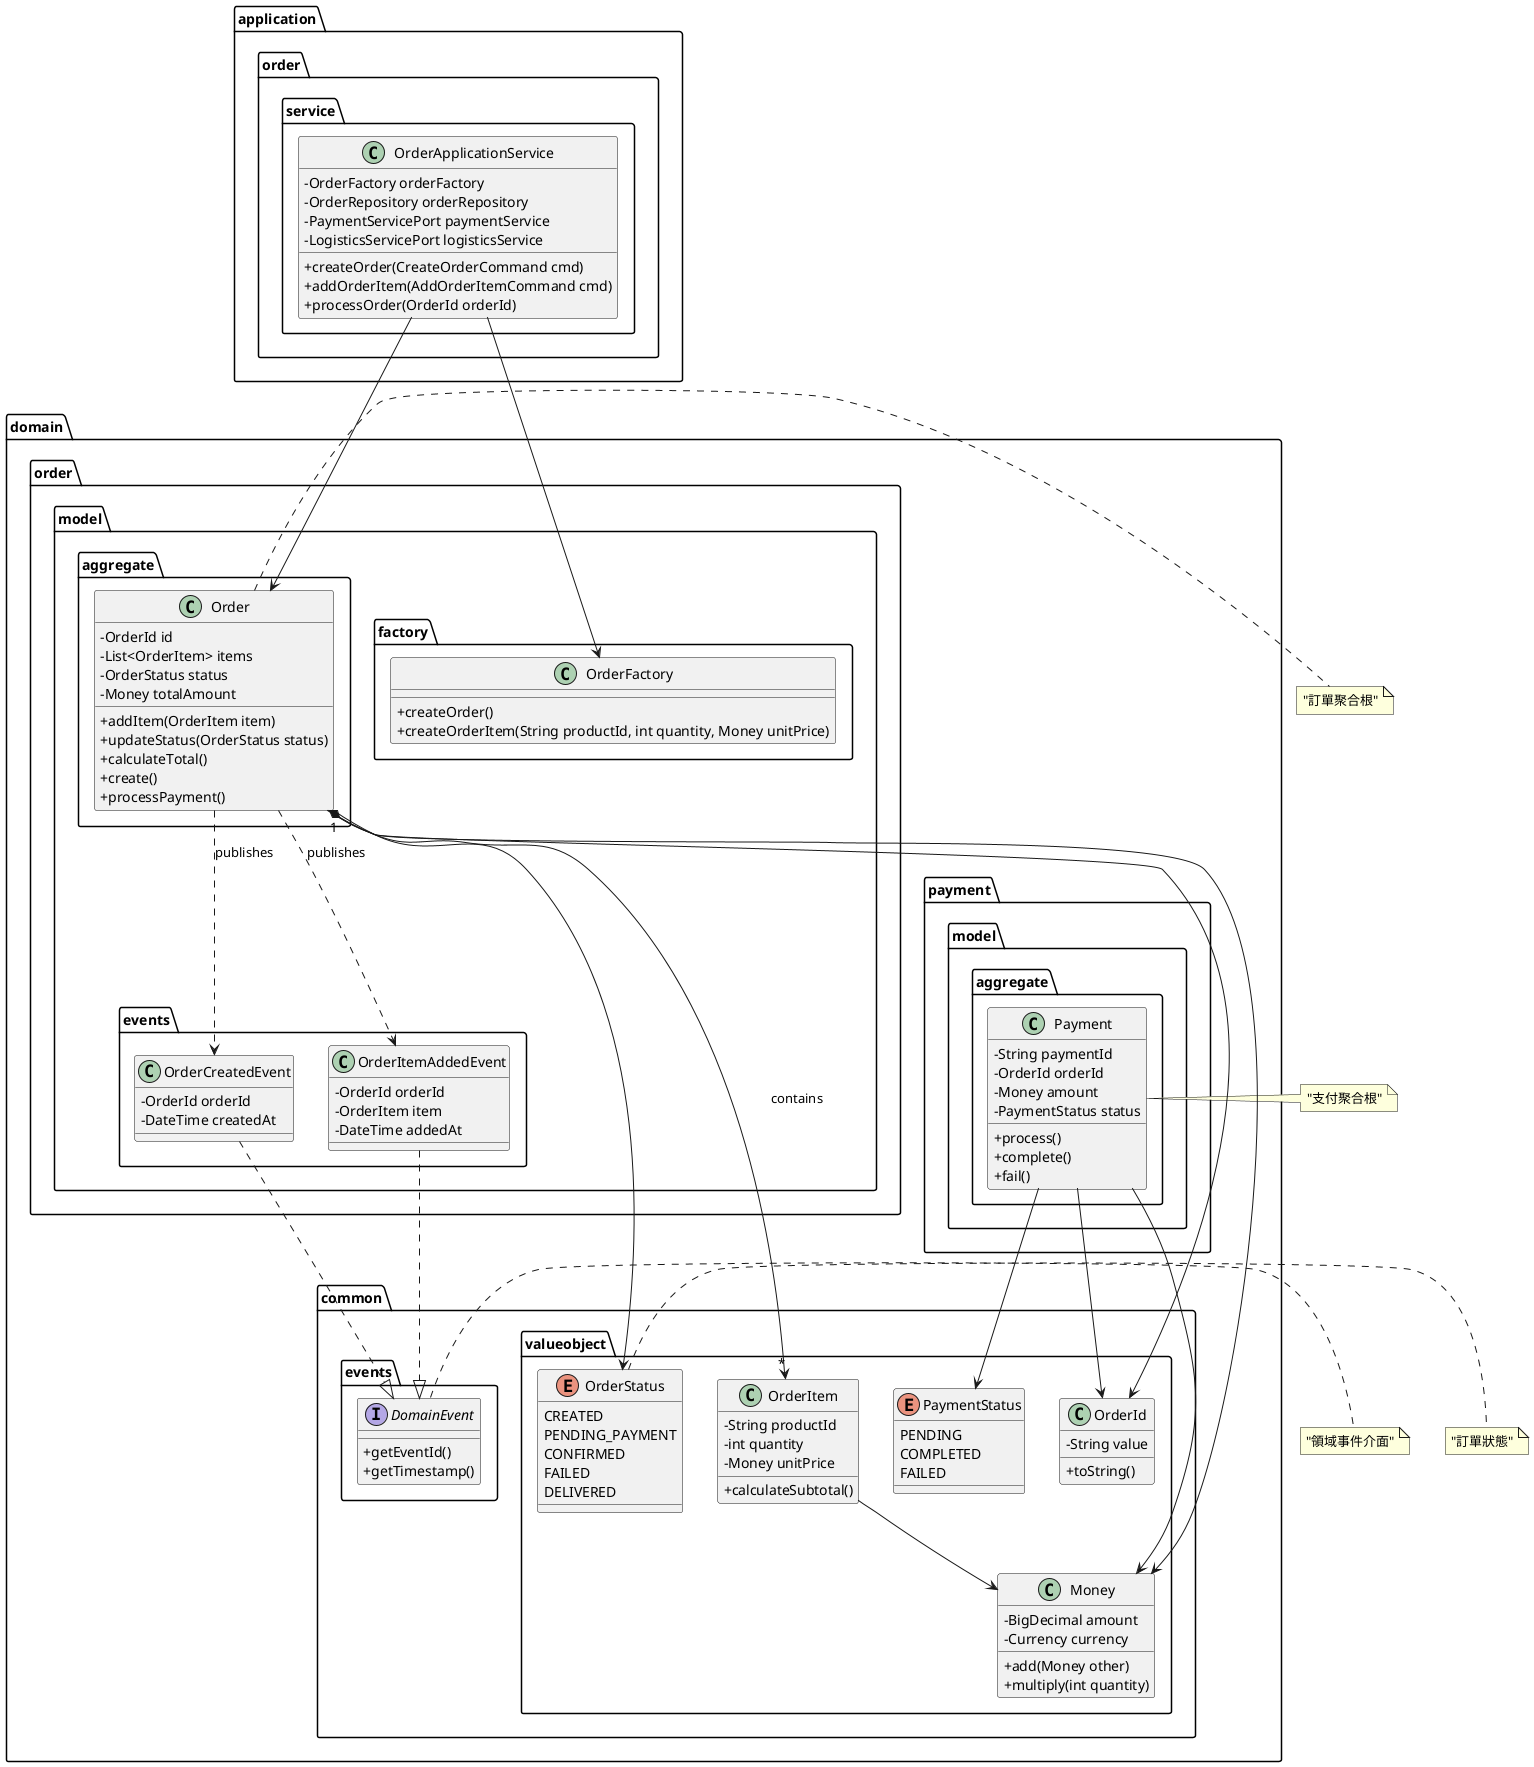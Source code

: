 @startuml 訂單系統類別圖
skinparam classAttributeIconSize 0

package "domain.order.model.aggregate" {
  class Order {
    -OrderId id
    -List<OrderItem> items
    -OrderStatus status
    -Money totalAmount
    +addItem(OrderItem item)
    +updateStatus(OrderStatus status)
    +calculateTotal()
    +create()
    +processPayment()
  }
}

package "domain.common.valueobject" {
  class OrderItem {
    -String productId
    -int quantity
    -Money unitPrice
    +calculateSubtotal()
  }

  class Money {
    -BigDecimal amount
    -Currency currency
    +add(Money other)
    +multiply(int quantity)
  }

  enum OrderStatus {
    CREATED
    PENDING_PAYMENT
    CONFIRMED
    FAILED
    DELIVERED
  }

  class OrderId {
    -String value
    +toString()
  }
}

package "application.order.service" {
  class OrderApplicationService {
    -OrderFactory orderFactory
    -OrderRepository orderRepository
    -PaymentServicePort paymentService
    -LogisticsServicePort logisticsService
    +createOrder(CreateOrderCommand cmd)
    +addOrderItem(AddOrderItemCommand cmd)
    +processOrder(OrderId orderId)
  }
}

package "domain.order.model.factory" {
  class OrderFactory {
    +createOrder()
    +createOrderItem(String productId, int quantity, Money unitPrice)
  }
}

package "domain.common.events" {
  interface DomainEvent {
    +getEventId()
    +getTimestamp()
  }
}

package "domain.order.model.events" {
  class OrderCreatedEvent {
    -OrderId orderId
    -DateTime createdAt
  }

  class OrderItemAddedEvent {
    -OrderId orderId
    -OrderItem item
    -DateTime addedAt
  }
}

package "domain.payment.model.aggregate" {
  class Payment {
    -String paymentId
    -OrderId orderId
    -Money amount
    -PaymentStatus status
    +process()
    +complete()
    +fail()
  }
}

package "domain.common.valueobject" {
  enum PaymentStatus {
    PENDING
    COMPLETED
    FAILED
  }
}

Order "1" *--> "*" OrderItem : contains
Order --> OrderStatus
Order --> Money
Order --> OrderId
OrderItem --> Money
OrderApplicationService --> OrderFactory
OrderApplicationService --> Order
Order ..> OrderCreatedEvent : publishes
Order ..> OrderItemAddedEvent : publishes
OrderCreatedEvent ..|> DomainEvent
OrderItemAddedEvent ..|> DomainEvent
Payment --> PaymentStatus
Payment --> Money
Payment --> OrderId

note right of Order : "訂單聚合根"
note right of OrderStatus : "訂單狀態"
note right of DomainEvent : "領域事件介面"
note right of Payment : "支付聚合根"

@enduml
